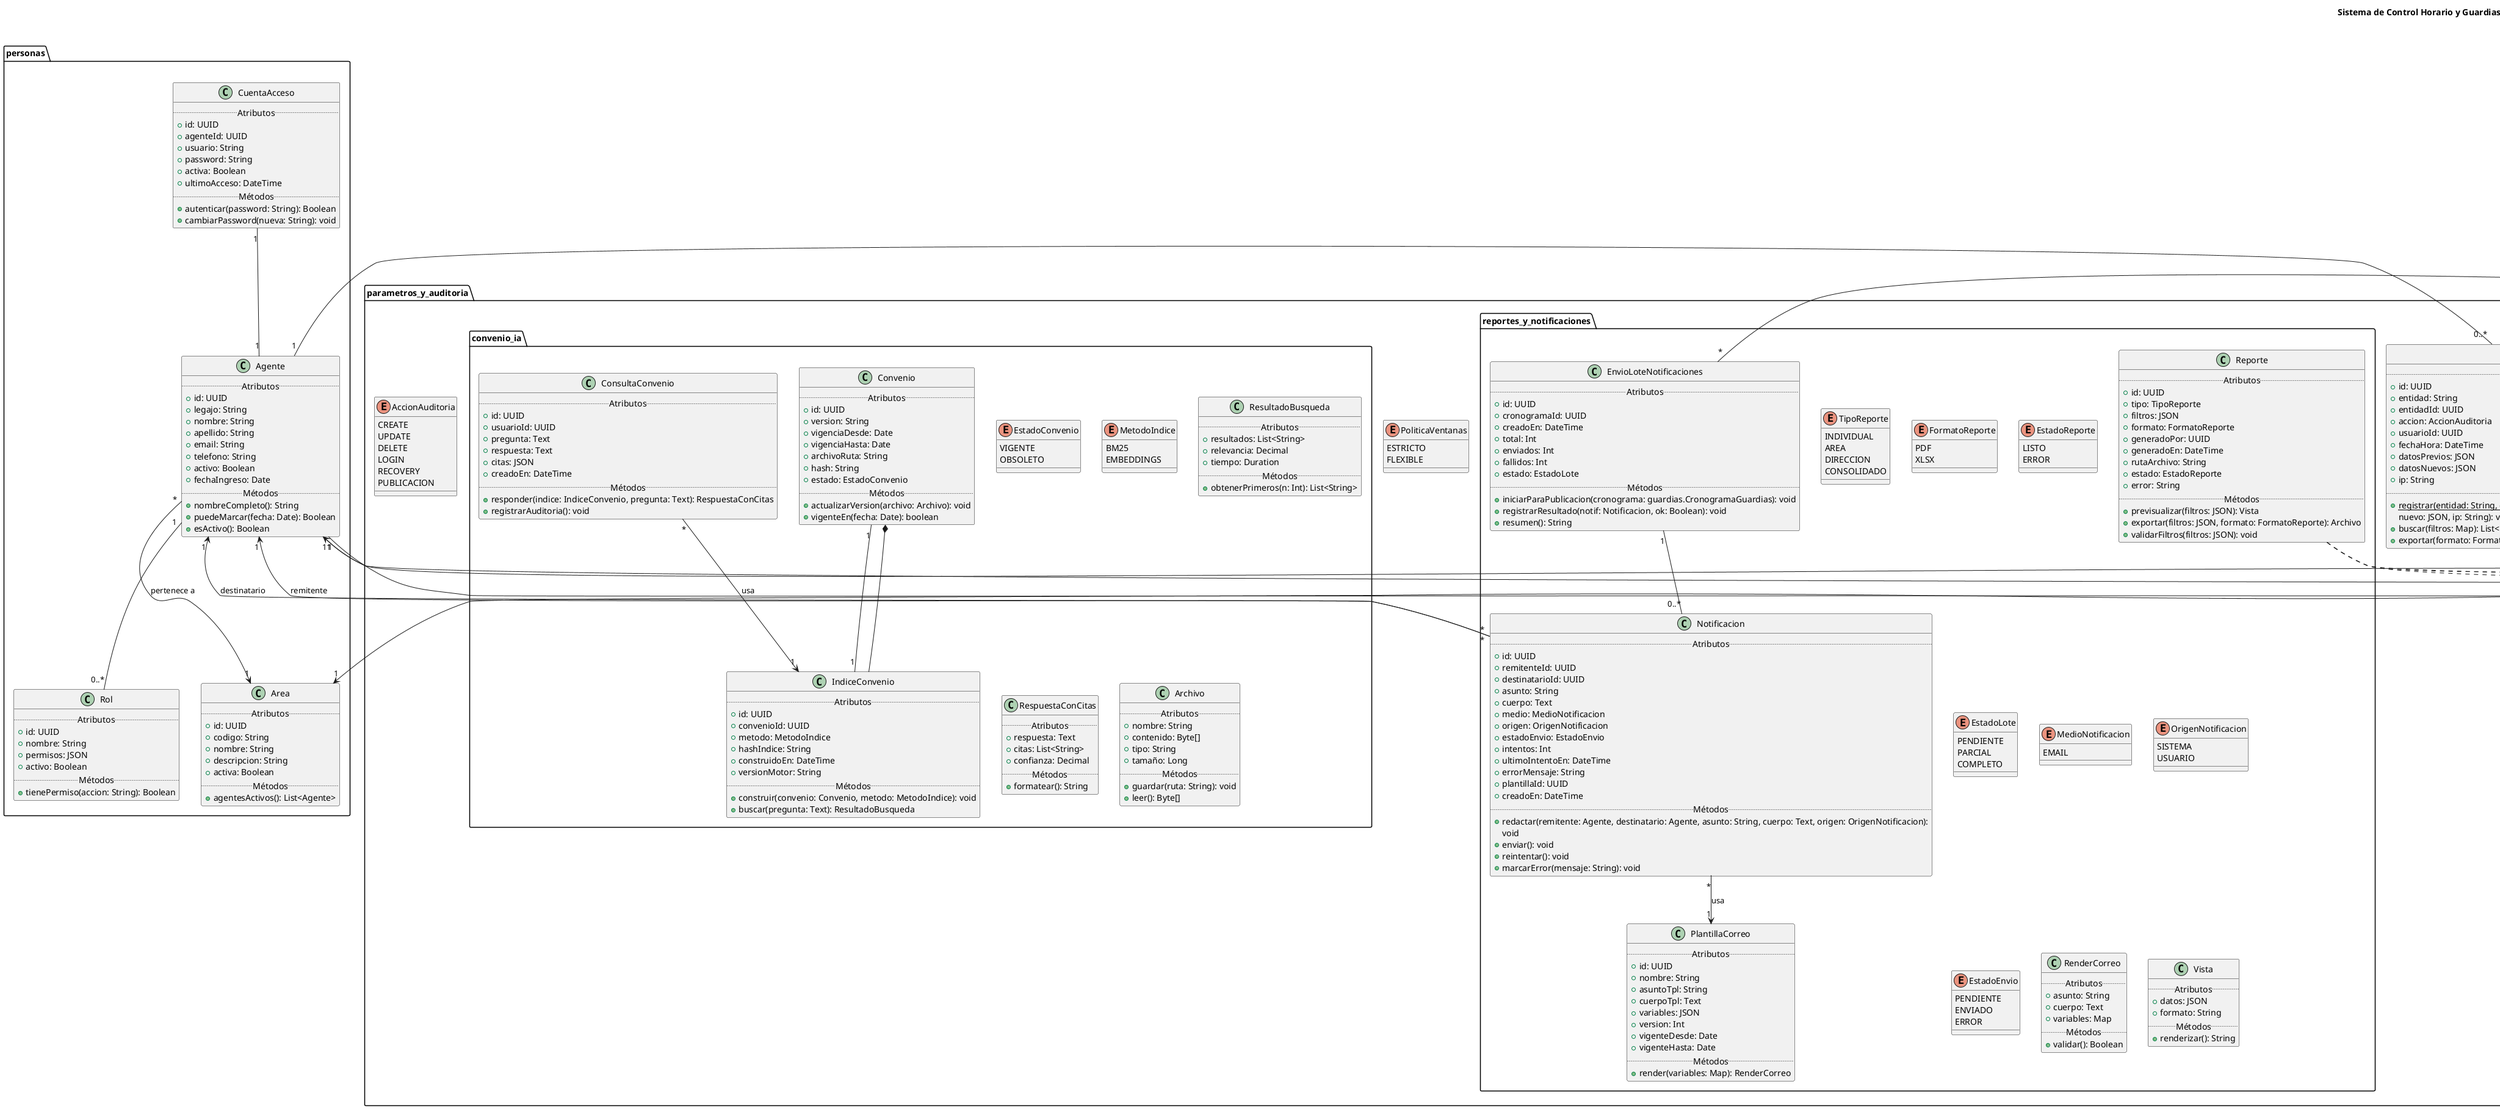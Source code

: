 @startuml clases
title Sistema de Control Horario y Guardias

' ====== PAQUETE: PERSONAS ======
package personas {
class Agente {
..Atributos..
+id: UUID
+legajo: String
+nombre: String
+apellido: String
+email: String
+telefono: String
+activo: Boolean
+fechaIngreso: Date
..Métodos..
+nombreCompleto(): String
+puedeMarcar(fecha: Date): Boolean
+esActivo(): Boolean
}

class Area {
..Atributos..
+id: UUID
+codigo: String
+nombre: String
+descripcion: String
+activa: Boolean
..Métodos..
+agentesActivos(): List<Agente>
}

class CuentaAcceso {
..Atributos..
+id: UUID
+agenteId: UUID
+usuario: String
+password: String
+activa: Boolean
+ultimoAcceso: DateTime
..Métodos..
+autenticar(password: String): Boolean
+cambiarPassword(nueva: String): void
}

class Rol {
..Atributos..
+id: UUID
+nombre: String
+permisos: JSON
+activo: Boolean
..Métodos..
+tienePermiso(accion: String): Boolean
}
}

' ====== PAQUETE: ASISTENCIA ======
package asistencia {
class Asistencia {
..Atributos..
+id: UUID
+agenteId: UUID
+fecha: Date
+horaEntrada: Time
+horaSalida: Time
+estado: EstadoAsistencia
+observaciones: String
..Métodos..
+calcularHorasTrabajadas(): Decimal
+esCompleta(): Boolean
}

enum EstadoAsistencia { 
    PRESENTE
    AUSENTE
    TARDANZA
    SALIDA_TEMPRANA 
}

class Marca {
..Atributos..
+id: UUID
+asistenciaId: UUID
+tipo: TipoMarca
+hora: Time
+dispositivo: String
+validada: Boolean
..Métodos..
+validar(): void
+esConsistente(): Boolean
}

enum TipoMarca { 
    ENTRADA
    SALIDA 
}

abstract class LicenciaONovedad {
..Atributos..
+id: UUID
+agenteId: UUID
+desde: Date
+hasta: Date
+motivo: String
+estado: EstadoSolicitud
+solicitadoEn: DateTime
+aprobadoPor: UUID
+aprobadoEn: DateTime
..Métodos..
+duracionEnDias(): Int
+superponeConPeriodo(desde: Date, hasta: Date): Boolean
+aprobar(usuario: UUID): void
+rechazar(usuario: UUID, motivo: String): void
}

class Licencia {
..Atributos..
+tipo: TipoLicencia
+remunerada: Boolean
..Métodos..
+esJustificada(): Boolean
}

class Novedad {
..Atributos..
+categoria: CategoriaNovedad
+urgente: Boolean
..Métodos..
+requiereAprobacion(): Boolean
}

enum TipoLicencia { 
    VACACIONES
    ENFERMEDAD
    PERSONAL
    ESTUDIO 
}
enum CategoriaNovedad { 
    MEDICA
    FAMILIAR
    CAPACITACION 
}
enum EstadoSolicitud { 
    PENDIENTE
    APROBADA
    RECHAZADA 
}

class Adjunto {
..Atributos..
+id: UUID
+licenciaONovedadId: UUID
+nombre: String
+rutaArchivo: String
+tipo: String
+tamaño: Long
..Métodos..
+validarFormato(): Boolean
}
}

' ====== PAQUETE: GUARDIAS ======
package guardias {
class CronogramaGuardias {
..Atributos..
+id: UUID
+nombre: String
+areaId: UUID
+periodo: YearMonth
+estado: EstadoCronograma
+publicadoEn: DateTime
+publicadoPor: UUID
..Métodos..
+publicar(): void
+calcularHorasTotal(): Decimal
+validarCobertura(): Boolean
}

enum EstadoCronograma { 
    BORRADOR
    PUBLICADO
    CERRADO     
}

class Guardia {
..Atributos..
+id: UUID
+cronogramaId: UUID
+agenteId: UUID
+fecha: Date
+horaInicio: Time
+horaFin: Time
+tipo: TipoGuardia
+observaciones: String
..Métodos..
+duracionEnHoras(): Decimal
+superponeConOtraGuardia(otra: Guardia): Boolean
}

enum TipoGuardia { 
    OPERATIVA
    ADMINISTRATIVA 
}

class HorasGuardias {
..Atributos..
+id: UUID
+agenteId: UUID
+periodo: YearMonth
+horasOperativas: Decimal
+horasAdministrativas: Decimal
+calculadoEn: DateTime
..Métodos..
+totalHoras(): Decimal
+recalcular(): void
}

class Feriado {
..Atributos..
+id: UUID
+fecha: Date
+descripcion: String
+nacional: Boolean
+activo: Boolean
..Métodos..
+esFeriadoEn(fecha: Date): Boolean
}

class ReglaPlus {
..Atributos..
+id: UUID
+nombre: String
+descripcion: String
+umbralHorasOperativa: Decimal
+umbralHorasAdministrativa: Decimal
+aplicaA: AplicaA
+vigenteDesde: Date
+vigenteHasta: Date
+prioridad: Int
..Métodos..
+evaluar(agente: Agente, horas: HorasGuardias, area: Area): AsignacionPlus
+esVigente(enFecha: Date): boolean
}
enum AplicaA { 
    OPERATIVA
    ADMINISTRATIVA
    AMBAS 
}
class AsignacionPlus {
..Atributos..
+id: UUID
+agenteId: UUID
+periodo: YearMonth
+reglaPlusId: UUID
+porcentaje: Decimal
+horasConsideradas: Decimal
+motivo: String
+calculadoEn: DateTime
..Métodos..
+generarComprobante(): Archivo
+esConsistenteCon(horas: HorasGuardias): boolean
}
}
' ====== PAQUETE: PARÁMETROS / AUDITORÍA / REPORTES ======
package parametros_y_auditoria {
class ParametrosControlHorario {
..Atributos..
+id: UUID
+ventanaMarcacionIngresoMin: Int
+ventanaMarcacionEgresoMin: Int
+toleranciaIngresoMin: Int
+toleranciaEgresoMin: Int
+politicaVentanas: PoliticaVentanas
+version: Int
+vigenteDesde: Date
+vigenteHasta: Date
+creadoEn: DateTime
+actualizadoEn: DateTime
..Métodos..
+validarCoherencia(): void
+aplicarDesde(fecha: Date): void
+versionar(nuevaCfg: ParametrosControlHorario): ParametrosControlHorario
+restaurar(version: Int): ParametrosControlHorario
+reglasPlus(): List<ReglaPlus>
}
enum PoliticaVentanas { 
    ESTRICTO
    FLEXIBLE 
}
class RegistroAuditoria {
..Atributos..
+id: UUID
+entidad: String
+entidadId: UUID
+accion: AccionAuditoria
+usuarioId: UUID
+fechaHora: DateTime
+datosPrevios: JSON
+datosNuevos: JSON
+ip: String
..Métodos..
+{static} registrar(entidad: String, entidadId: UUID, accion: AccionAuditoria, usuarioId: UUID, prev: JSON,
nuevo: JSON, ip: String): void
+buscar(filtros: Map): List<RegistroAuditoria>
+exportar(formato: FormatoReporte): Archivo
}
enum AccionAuditoria { 
    CREATE
    UPDATE
    DELETE
    LOGIN
    RECOVERY 
    PUBLICACION
}
package reportes_y_notificaciones {
class Reporte {
..Atributos..
+id: UUID
+tipo: TipoReporte
+filtros: JSON
+formato: FormatoReporte
+generadoPor: UUID
+generadoEn: DateTime
+rutaArchivo: String
+estado: EstadoReporte
+error: String
..Métodos..
+previsualizar(filtros: JSON): Vista
+exportar(filtros: JSON, formato: FormatoReporte): Archivo
+validarFiltros(filtros: JSON): void
}
enum TipoReporte { 
    INDIVIDUAL
    AREA 
    DIRECCION 
    CONSOLIDADO 
}
enum FormatoReporte { 
    PDF 
    XLSX 
}
enum EstadoReporte { 
    LISTO
    ERROR 
    }
class EnvioLoteNotificaciones {
..Atributos..
+id: UUID
+cronogramaId: UUID
+creadoEn: DateTime
+total: Int
+enviados: Int
+fallidos: Int
+estado: EstadoLote
..Métodos..
+iniciarParaPublicacion(cronograma: guardias.CronogramaGuardias): void
+registrarResultado(notif: Notificacion, ok: Boolean): void
+resumen(): String
}
enum EstadoLote { 
    PENDIENTE 
    PARCIAL
    COMPLETO 
    }
class Notificacion {
..Atributos..
+id: UUID
+remitenteId: UUID
+destinatarioId: UUID
+asunto: String
+cuerpo: Text
+medio: MedioNotificacion
+origen: OrigenNotificacion
+estadoEnvio: EstadoEnvio
+intentos: Int
+ultimoIntentoEn: DateTime
+errorMensaje: String
+plantillaId: UUID
+creadoEn: DateTime
..Métodos..
+redactar(remitente: Agente, destinatario: Agente, asunto: String, cuerpo: Text, origen: OrigenNotificacion):
void
+enviar(): void
+reintentar(): void
+marcarError(mensaje: String): void
}
enum MedioNotificacion { 
    EMAIL 
}
enum OrigenNotificacion { 
    SISTEMA
    USUARIO 
}
enum EstadoEnvio { 
    PENDIENTE
    ENVIADO
    ERROR 
}
class PlantillaCorreo {
..Atributos..
+id: UUID
+nombre: String
+asuntoTpl: String
+cuerpoTpl: Text
+variables: JSON
+version: Int
+vigenteDesde: Date
+vigenteHasta: Date
..Métodos..
+render(variables: Map): RenderCorreo
}

class RenderCorreo {
..Atributos..
+asunto: String
+cuerpo: Text
+variables: Map
..Métodos..
+validar(): Boolean
}

class Vista {
..Atributos..
+datos: JSON
+formato: String
..Métodos..
+renderizar(): String
}
}
' ====== PAQUETE: CONVENIO / IA (CORPUS CERRADO) ======
package convenio_ia {
class Convenio {
..Atributos..
+id: UUID
+version: String
+vigenciaDesde: Date
+vigenciaHasta: Date
+archivoRuta: String
+hash: String
+estado: EstadoConvenio
..Métodos..
+actualizarVersion(archivo: Archivo): void
+vigenteEn(fecha: Date): boolean
}
enum EstadoConvenio { 
    VIGENTE
    OBSOLETO 
}
class IndiceConvenio {
..Atributos..
+id: UUID
+convenioId: UUID
+metodo: MetodoIndice
+hashIndice: String
+construidoEn: DateTime
+versionMotor: String
..Métodos..
+construir(convenio: Convenio, metodo: MetodoIndice): void
+buscar(pregunta: Text): ResultadoBusqueda
}
enum MetodoIndice { 
    BM25
    EMBEDDINGS 
    }
class ConsultaConvenio {
..Atributos..
+id: UUID
+usuarioId: UUID
+pregunta: Text
+respuesta: Text
+citas: JSON
+creadoEn: DateTime
..Métodos..
+responder(indice: IndiceConvenio, pregunta: Text): RespuestaConCitas
+registrarAuditoria(): void
}

class ResultadoBusqueda {
..Atributos..
+resultados: List<String>
+relevancia: Decimal
+tiempo: Duration
..Métodos..
+obtenerPrimeros(n: Int): List<String>
}

class RespuestaConCitas {
..Atributos..
+respuesta: Text
+citas: List<String>
+confianza: Decimal
..Métodos..
+formatear(): String
}

class Archivo {
..Atributos..
+nombre: String
+contenido: Byte[]
+tipo: String
+tamaño: Long
..Métodos..
+guardar(ruta: String): void
+leer(): Byte[]
}
}
' ====== RELACIONES ======
' Asociaciones
personas.Agente "*" --> "1" personas.Area : pertenece a
personas.Agente "1" -- "0..*" asistencia.Asistencia
asistencia.Asistencia "1" -- "1..*" asistencia.Marca
personas.Agente "1" -- "0..*" asistencia.LicenciaONovedad
asistencia.LicenciaONovedad "1" o-- "0..*" asistencia.Adjunto
guardias.CronogramaGuardias "1" -- "0..*" guardias.Guardia
guardias.CronogramaGuardias "*" --> "1" personas.Area : de
guardias.Guardia "*" --> "1" personas.Agente : asignada a
parametros_y_auditoria.ParametrosControlHorario "1" -- "0..*" asistencia.Asistencia : rige
parametros_y_auditoria.ParametrosControlHorario "1" -- "0..*" guardias.Guardia : rige
parametros_y_auditoria.ParametrosControlHorario "1" o-- "0..*" guardias.ReglaPlus
guardias.Feriado "*" --> "0..*" guardias.CronogramaGuardias : afecta
guardias.HorasGuardias "1" -- "0..*" guardias.AsignacionPlus
personas.Agente "1" -- "0..*" parametros_y_auditoria.RegistroAuditoria
asistencia.Asistencia "1" -- "0..*" parametros_y_auditoria.RegistroAuditoria
guardias.Guardia "1" -- "0..*" parametros_y_auditoria.RegistroAuditoria
asistencia.LicenciaONovedad "1" -- "0..*" parametros_y_auditoria.RegistroAuditoria
reportes_y_notificaciones.Reporte ..> asistencia.Asistencia : lee
reportes_y_notificaciones.Reporte ..> guardias.Guardia : lee
reportes_y_notificaciones.Reporte ..> asistencia.LicenciaONovedad : lee
reportes_y_notificaciones.Notificacion "*" --> "1" personas.Agente : destinatario
reportes_y_notificaciones.Notificacion "*" --> "1" personas.Agente : remitente
reportes_y_notificaciones.Notificacion "*" --> "1" reportes_y_notificaciones.PlantillaCorreo : usa
reportes_y_notificaciones.EnvioLoteNotificaciones "1" -- "0..*" reportes_y_notificaciones.Notificacion
reportes_y_notificaciones.EnvioLoteNotificaciones "*" --> "1" guardias.CronogramaGuardias : de publicacion
convenio_ia.Convenio "1" -- "1" convenio_ia.IndiceConvenio
convenio_ia.ConsultaConvenio "*" --> "1" convenio_ia.IndiceConvenio : usa
personas.CuentaAcceso "1" -- "1" personas.Agente
personas.Agente "1" -- "0..*" personas.Rol
' Composiciones
asistencia.Asistencia *-- asistencia.Marca
guardias.CronogramaGuardias *-- guardias.Guardia
convenio_ia.Convenio *-- convenio_ia.IndiceConvenio
guardias.HorasGuardias *-- guardias.AsignacionPlus
' Herencias
asistencia.LicenciaONovedad <|-- asistencia.Licencia
asistencia.LicenciaONovedad <|-- asistencia.Novedad
' (Notificación unificada: se removieron NotificacionSistema/NotificacionUsuario)
@enduml